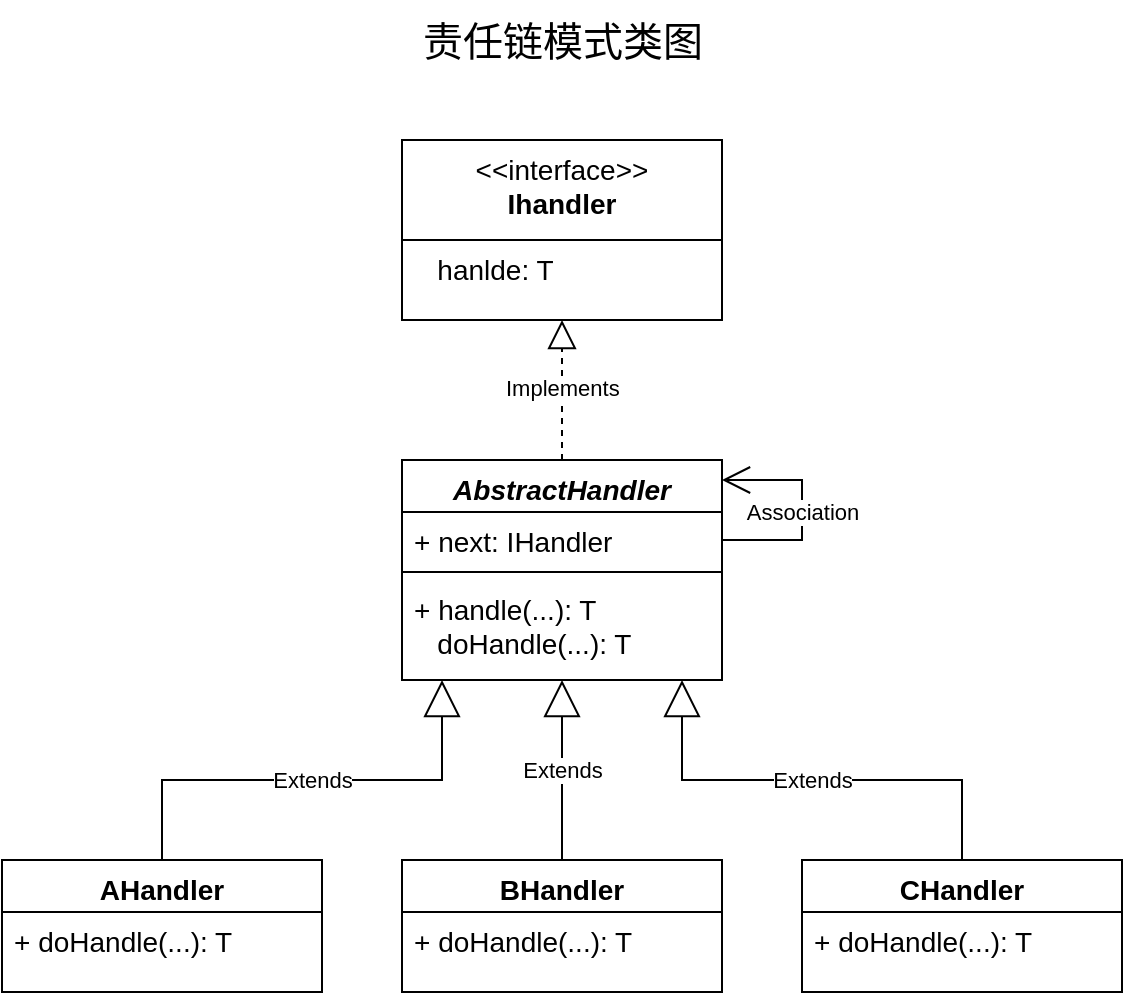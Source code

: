 <mxfile version="21.6.6" type="github">
  <diagram name="第 1 页" id="7t8utmJde0zQmb6P_MAS">
    <mxGraphModel dx="954" dy="506" grid="1" gridSize="10" guides="1" tooltips="1" connect="1" arrows="1" fold="1" page="1" pageScale="1" pageWidth="827" pageHeight="1169" math="0" shadow="0">
      <root>
        <mxCell id="0" />
        <mxCell id="1" parent="0" />
        <mxCell id="D_B-7hjtHZkq_N_Ys0Dq-1" value="&lt;font style=&quot;font-size: 14px;&quot;&gt;&lt;span style=&quot;font-weight: normal;&quot;&gt;&amp;lt;&amp;lt;interface&amp;gt;&amp;gt;&lt;br&gt;&lt;/span&gt;Ihandler&lt;/font&gt;" style="swimlane;fontStyle=1;align=center;verticalAlign=top;childLayout=stackLayout;horizontal=1;startSize=50;horizontalStack=0;resizeParent=1;resizeParentMax=0;resizeLast=0;collapsible=1;marginBottom=0;whiteSpace=wrap;html=1;" parent="1" vertex="1">
          <mxGeometry x="280" y="80" width="160" height="90" as="geometry">
            <mxRectangle x="240" y="140" width="110" height="40" as="alternateBounds" />
          </mxGeometry>
        </mxCell>
        <mxCell id="D_B-7hjtHZkq_N_Ys0Dq-4" value="&lt;font style=&quot;font-size: 14px;&quot;&gt;&amp;nbsp; &amp;nbsp;hanlde: T&lt;/font&gt;" style="text;strokeColor=none;fillColor=none;align=left;verticalAlign=top;spacingLeft=4;spacingRight=4;overflow=hidden;rotatable=0;points=[[0,0.5],[1,0.5]];portConstraint=eastwest;whiteSpace=wrap;html=1;" parent="D_B-7hjtHZkq_N_Ys0Dq-1" vertex="1">
          <mxGeometry y="50" width="160" height="40" as="geometry" />
        </mxCell>
        <mxCell id="D_B-7hjtHZkq_N_Ys0Dq-7" value="&lt;i&gt;AbstractHandler&lt;/i&gt;" style="swimlane;fontStyle=1;align=center;verticalAlign=top;childLayout=stackLayout;horizontal=1;startSize=26;horizontalStack=0;resizeParent=1;resizeParentMax=0;resizeLast=0;collapsible=1;marginBottom=0;whiteSpace=wrap;html=1;fontSize=14;" parent="1" vertex="1">
          <mxGeometry x="280" y="240" width="160" height="110" as="geometry" />
        </mxCell>
        <mxCell id="D_B-7hjtHZkq_N_Ys0Dq-8" value="+ next: IHandler" style="text;strokeColor=none;fillColor=none;align=left;verticalAlign=top;spacingLeft=4;spacingRight=4;overflow=hidden;rotatable=0;points=[[0,0.5],[1,0.5]];portConstraint=eastwest;whiteSpace=wrap;html=1;fontSize=14;" parent="D_B-7hjtHZkq_N_Ys0Dq-7" vertex="1">
          <mxGeometry y="26" width="160" height="26" as="geometry" />
        </mxCell>
        <mxCell id="D_B-7hjtHZkq_N_Ys0Dq-9" value="" style="line;strokeWidth=1;fillColor=none;align=left;verticalAlign=middle;spacingTop=-1;spacingLeft=3;spacingRight=3;rotatable=0;labelPosition=right;points=[];portConstraint=eastwest;strokeColor=inherit;fontSize=14;" parent="D_B-7hjtHZkq_N_Ys0Dq-7" vertex="1">
          <mxGeometry y="52" width="160" height="8" as="geometry" />
        </mxCell>
        <mxCell id="D_B-7hjtHZkq_N_Ys0Dq-10" value="+ handle(...): T&lt;br&gt;&amp;nbsp; &amp;nbsp;doHandle(...): T" style="text;strokeColor=none;fillColor=none;align=left;verticalAlign=top;spacingLeft=4;spacingRight=4;overflow=hidden;rotatable=0;points=[[0,0.5],[1,0.5]];portConstraint=eastwest;whiteSpace=wrap;html=1;fontSize=14;" parent="D_B-7hjtHZkq_N_Ys0Dq-7" vertex="1">
          <mxGeometry y="60" width="160" height="50" as="geometry" />
        </mxCell>
        <mxCell id="D_B-7hjtHZkq_N_Ys0Dq-11" value="" style="endArrow=block;dashed=1;endFill=0;endSize=12;html=1;rounded=0;exitX=0.5;exitY=0;exitDx=0;exitDy=0;" parent="1" source="D_B-7hjtHZkq_N_Ys0Dq-7" edge="1">
          <mxGeometry width="160" relative="1" as="geometry">
            <mxPoint x="370" y="220" as="sourcePoint" />
            <mxPoint x="360" y="170" as="targetPoint" />
          </mxGeometry>
        </mxCell>
        <mxCell id="D_B-7hjtHZkq_N_Ys0Dq-12" value="AHandler" style="swimlane;fontStyle=1;align=center;verticalAlign=top;childLayout=stackLayout;horizontal=1;startSize=26;horizontalStack=0;resizeParent=1;resizeParentMax=0;resizeLast=0;collapsible=1;marginBottom=0;whiteSpace=wrap;html=1;fontSize=14;" parent="1" vertex="1">
          <mxGeometry x="80" y="440" width="160" height="66" as="geometry" />
        </mxCell>
        <mxCell id="D_B-7hjtHZkq_N_Ys0Dq-15" value="+ doHandle(...): T" style="text;strokeColor=none;fillColor=none;align=left;verticalAlign=top;spacingLeft=4;spacingRight=4;overflow=hidden;rotatable=0;points=[[0,0.5],[1,0.5]];portConstraint=eastwest;whiteSpace=wrap;html=1;fontSize=14;" parent="D_B-7hjtHZkq_N_Ys0Dq-12" vertex="1">
          <mxGeometry y="26" width="160" height="40" as="geometry" />
        </mxCell>
        <mxCell id="D_B-7hjtHZkq_N_Ys0Dq-16" value="BHandler" style="swimlane;fontStyle=1;align=center;verticalAlign=top;childLayout=stackLayout;horizontal=1;startSize=26;horizontalStack=0;resizeParent=1;resizeParentMax=0;resizeLast=0;collapsible=1;marginBottom=0;whiteSpace=wrap;html=1;fontSize=14;" parent="1" vertex="1">
          <mxGeometry x="280" y="440" width="160" height="66" as="geometry" />
        </mxCell>
        <mxCell id="D_B-7hjtHZkq_N_Ys0Dq-17" value="+ doHandle(...): T" style="text;strokeColor=none;fillColor=none;align=left;verticalAlign=top;spacingLeft=4;spacingRight=4;overflow=hidden;rotatable=0;points=[[0,0.5],[1,0.5]];portConstraint=eastwest;whiteSpace=wrap;html=1;fontSize=14;" parent="D_B-7hjtHZkq_N_Ys0Dq-16" vertex="1">
          <mxGeometry y="26" width="160" height="40" as="geometry" />
        </mxCell>
        <mxCell id="D_B-7hjtHZkq_N_Ys0Dq-18" value="CHandler" style="swimlane;fontStyle=1;align=center;verticalAlign=top;childLayout=stackLayout;horizontal=1;startSize=26;horizontalStack=0;resizeParent=1;resizeParentMax=0;resizeLast=0;collapsible=1;marginBottom=0;whiteSpace=wrap;html=1;fontSize=14;" parent="1" vertex="1">
          <mxGeometry x="480" y="440" width="160" height="66" as="geometry" />
        </mxCell>
        <mxCell id="D_B-7hjtHZkq_N_Ys0Dq-19" value="+ doHandle(...): T" style="text;strokeColor=none;fillColor=none;align=left;verticalAlign=top;spacingLeft=4;spacingRight=4;overflow=hidden;rotatable=0;points=[[0,0.5],[1,0.5]];portConstraint=eastwest;whiteSpace=wrap;html=1;fontSize=14;" parent="D_B-7hjtHZkq_N_Ys0Dq-18" vertex="1">
          <mxGeometry y="26" width="160" height="40" as="geometry" />
        </mxCell>
        <mxCell id="D_B-7hjtHZkq_N_Ys0Dq-20" value="Extends" style="endArrow=block;endSize=16;endFill=0;html=1;rounded=0;" parent="1" source="D_B-7hjtHZkq_N_Ys0Dq-16" edge="1">
          <mxGeometry width="160" relative="1" as="geometry">
            <mxPoint x="300" y="420" as="sourcePoint" />
            <mxPoint x="360" y="350" as="targetPoint" />
          </mxGeometry>
        </mxCell>
        <mxCell id="D_B-7hjtHZkq_N_Ys0Dq-22" value="Extends" style="endArrow=block;endSize=16;endFill=0;html=1;rounded=0;exitX=0.5;exitY=0;exitDx=0;exitDy=0;" parent="1" edge="1">
          <mxGeometry width="160" relative="1" as="geometry">
            <mxPoint x="160" y="440" as="sourcePoint" />
            <mxPoint x="300" y="350" as="targetPoint" />
            <Array as="points">
              <mxPoint x="160" y="400" />
              <mxPoint x="300" y="400" />
            </Array>
          </mxGeometry>
        </mxCell>
        <mxCell id="D_B-7hjtHZkq_N_Ys0Dq-23" value="Extends" style="endArrow=block;endSize=16;endFill=0;html=1;rounded=0;exitX=0.5;exitY=0;exitDx=0;exitDy=0;" parent="1" source="D_B-7hjtHZkq_N_Ys0Dq-18" edge="1">
          <mxGeometry width="160" relative="1" as="geometry">
            <mxPoint x="260" y="310" as="sourcePoint" />
            <mxPoint x="420" y="350" as="targetPoint" />
            <Array as="points">
              <mxPoint x="560" y="400" />
              <mxPoint x="420" y="400" />
            </Array>
          </mxGeometry>
        </mxCell>
        <mxCell id="D_B-7hjtHZkq_N_Ys0Dq-25" value="&lt;span style=&quot;color: rgb(0, 0, 0); font-family: Helvetica; font-size: 11px; font-style: normal; font-variant-ligatures: normal; font-variant-caps: normal; font-weight: 400; letter-spacing: normal; orphans: 2; text-align: center; text-indent: 0px; text-transform: none; widows: 2; word-spacing: 0px; -webkit-text-stroke-width: 0px; background-color: rgb(255, 255, 255); text-decoration-thickness: initial; text-decoration-style: initial; text-decoration-color: initial; float: none; display: inline !important;&quot;&gt;Implements&lt;/span&gt;" style="text;whiteSpace=wrap;html=1;" parent="1" vertex="1">
          <mxGeometry x="330" y="190" width="80" height="40" as="geometry" />
        </mxCell>
        <mxCell id="D_B-7hjtHZkq_N_Ys0Dq-28" value="" style="endArrow=open;endFill=1;endSize=12;html=1;rounded=0;" parent="1" edge="1">
          <mxGeometry width="160" relative="1" as="geometry">
            <mxPoint x="440" y="280" as="sourcePoint" />
            <mxPoint x="440" y="250" as="targetPoint" />
            <Array as="points">
              <mxPoint x="480" y="280" />
              <mxPoint x="480" y="250" />
            </Array>
          </mxGeometry>
        </mxCell>
        <mxCell id="D_B-7hjtHZkq_N_Ys0Dq-29" value="Association" style="edgeLabel;html=1;align=center;verticalAlign=middle;resizable=0;points=[];" parent="D_B-7hjtHZkq_N_Ys0Dq-28" vertex="1" connectable="0">
          <mxGeometry x="0.036" y="-1" relative="1" as="geometry">
            <mxPoint x="-1" y="3" as="offset" />
          </mxGeometry>
        </mxCell>
        <mxCell id="D_B-7hjtHZkq_N_Ys0Dq-30" value="&lt;font style=&quot;font-size: 20px;&quot;&gt;责任链模式类图&lt;/font&gt;" style="text;html=1;align=center;verticalAlign=middle;resizable=0;points=[];autosize=1;strokeColor=none;fillColor=none;" parent="1" vertex="1">
          <mxGeometry x="280" y="10" width="160" height="40" as="geometry" />
        </mxCell>
      </root>
    </mxGraphModel>
  </diagram>
</mxfile>
